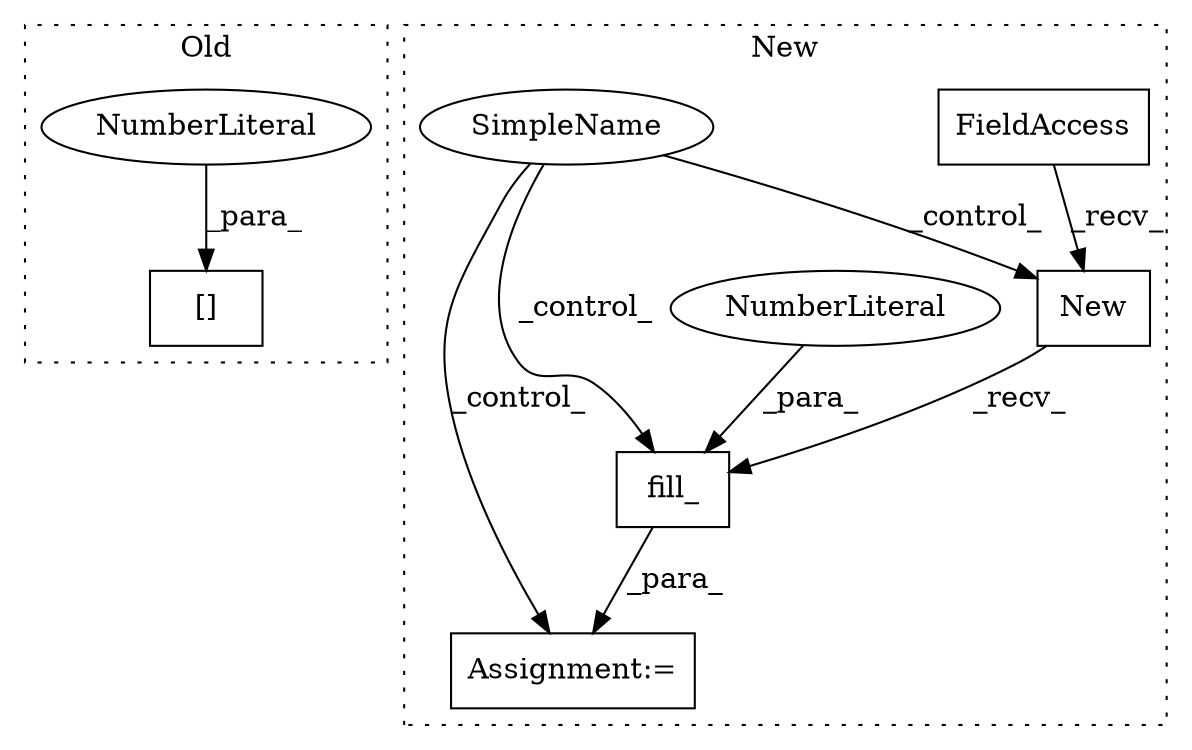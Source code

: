 digraph G {
subgraph cluster0 {
1 [label="[]" a="2" s="10144,10147" l="2,1" shape="box"];
6 [label="NumberLiteral" a="34" s="10146" l="1" shape="ellipse"];
label = "Old";
style="dotted";
}
subgraph cluster1 {
2 [label="fill_" a="32" s="9640,9647" l="6,1" shape="box"];
3 [label="NumberLiteral" a="34" s="9646" l="1" shape="ellipse"];
4 [label="New" a="32" s="9534,9562" l="4,1" shape="box"];
5 [label="FieldAccess" a="22" s="9522" l="11" shape="box"];
7 [label="SimpleName" a="42" s="" l="" shape="ellipse"];
8 [label="Assignment:=" a="7" s="9597" l="1" shape="box"];
label = "New";
style="dotted";
}
2 -> 8 [label="_para_"];
3 -> 2 [label="_para_"];
4 -> 2 [label="_recv_"];
5 -> 4 [label="_recv_"];
6 -> 1 [label="_para_"];
7 -> 4 [label="_control_"];
7 -> 2 [label="_control_"];
7 -> 8 [label="_control_"];
}